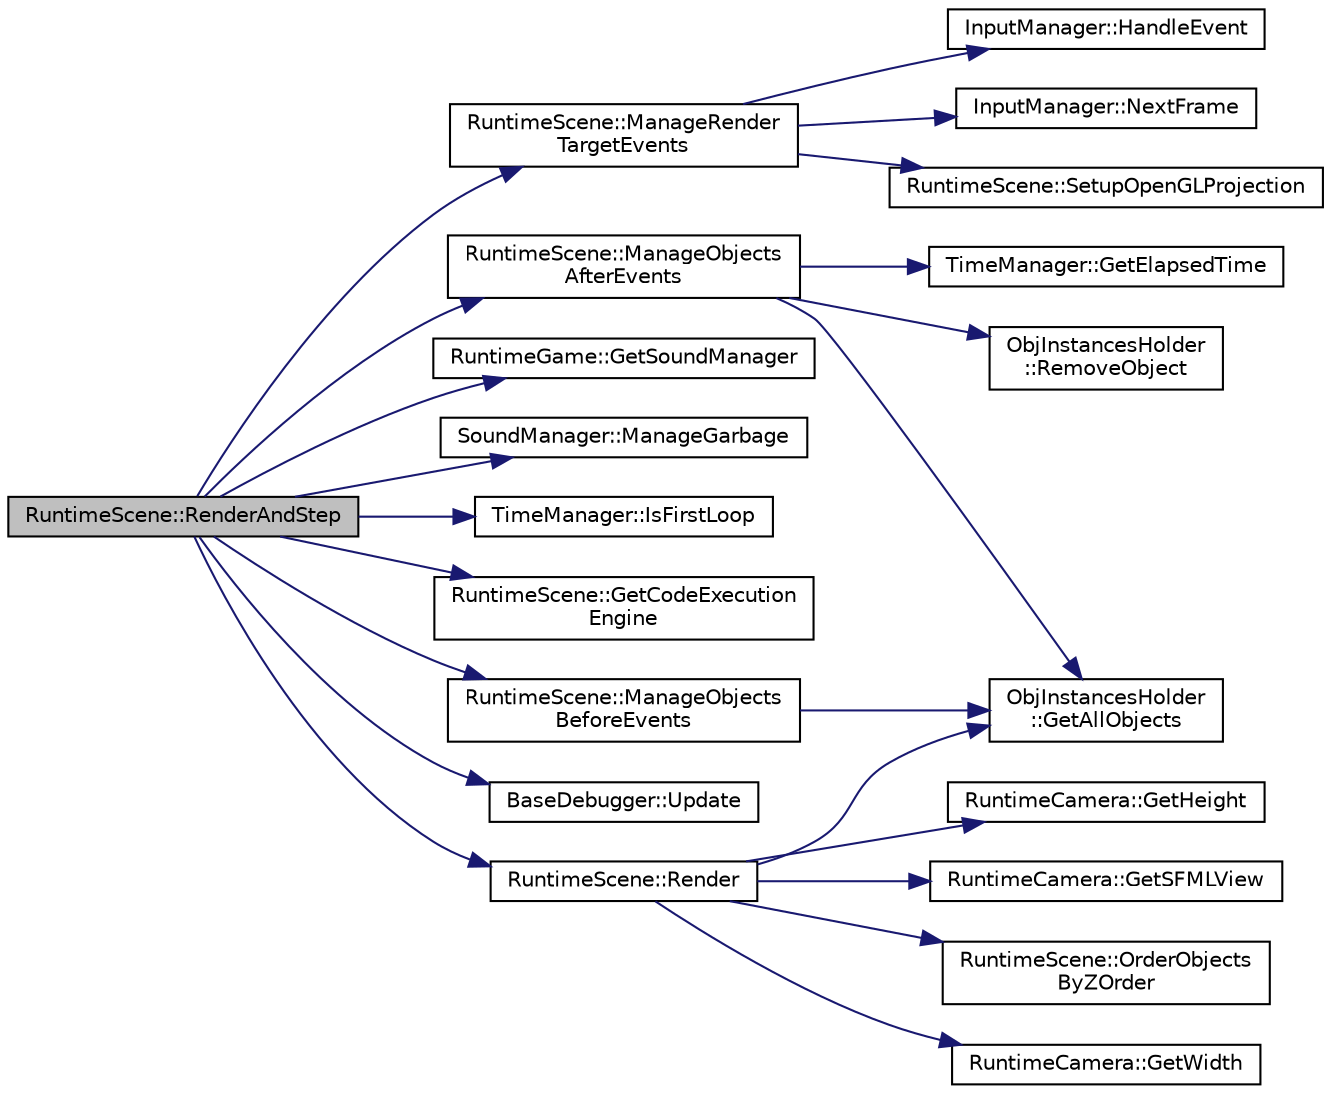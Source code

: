 digraph "RuntimeScene::RenderAndStep"
{
  edge [fontname="Helvetica",fontsize="10",labelfontname="Helvetica",labelfontsize="10"];
  node [fontname="Helvetica",fontsize="10",shape=record];
  rankdir="LR";
  Node1 [label="RuntimeScene::RenderAndStep",height=0.2,width=0.4,color="black", fillcolor="grey75", style="filled", fontcolor="black"];
  Node1 -> Node2 [color="midnightblue",fontsize="10",style="solid",fontname="Helvetica"];
  Node2 [label="RuntimeScene::ManageRender\lTargetEvents",height=0.2,width=0.4,color="black", fillcolor="white", style="filled",URL="$d7/d7f/class_runtime_scene.html#a2bfcda6922792be89dc66cb79e6f2afe",tooltip="Handle the events made on the scene&#39;s window. "];
  Node2 -> Node3 [color="midnightblue",fontsize="10",style="solid",fontname="Helvetica"];
  Node3 [label="InputManager::NextFrame",height=0.2,width=0.4,color="black", fillcolor="white", style="filled",URL="$df/dd1/class_input_manager.html#af3877f7a8bc52b937353d9d98892a809",tooltip="Call it when a new frame is rendered. "];
  Node2 -> Node4 [color="midnightblue",fontsize="10",style="solid",fontname="Helvetica"];
  Node4 [label="RuntimeScene::SetupOpenGLProjection",height=0.2,width=0.4,color="black", fillcolor="white", style="filled",URL="$d7/d7f/class_runtime_scene.html#a8d28a244555bbe468780c5013d0ccaa1",tooltip="Set the OpenGL projection according to the window size and OpenGL scene options. "];
  Node2 -> Node5 [color="midnightblue",fontsize="10",style="solid",fontname="Helvetica"];
  Node5 [label="InputManager::HandleEvent",height=0.2,width=0.4,color="black", fillcolor="white", style="filled",URL="$df/dd1/class_input_manager.html#addd6623569dc03500d25039800564703",tooltip="Handle a SFML event made on the window. "];
  Node1 -> Node6 [color="midnightblue",fontsize="10",style="solid",fontname="Helvetica"];
  Node6 [label="RuntimeScene::ManageObjects\lBeforeEvents",height=0.2,width=0.4,color="black", fillcolor="white", style="filled",URL="$d7/d7f/class_runtime_scene.html#ac5bc38170a0d7bf8162d0278d5bd3106",tooltip="To be called once during a step, to launch behaviors pre-events steps. "];
  Node6 -> Node7 [color="midnightblue",fontsize="10",style="solid",fontname="Helvetica"];
  Node7 [label="ObjInstancesHolder\l::GetAllObjects",height=0.2,width=0.4,color="black", fillcolor="white", style="filled",URL="$d3/de4/class_obj_instances_holder.html#a696fa5524e22453622c545f04b2fe804",tooltip="Get a list of all objects contained. "];
  Node1 -> Node8 [color="midnightblue",fontsize="10",style="solid",fontname="Helvetica"];
  Node8 [label="RuntimeGame::GetSoundManager",height=0.2,width=0.4,color="black", fillcolor="white", style="filled",URL="$d8/ddb/class_runtime_game.html#a0c6a930cf57c383cc49c8eae1a3e86d6"];
  Node1 -> Node9 [color="midnightblue",fontsize="10",style="solid",fontname="Helvetica"];
  Node9 [label="SoundManager::ManageGarbage",height=0.2,width=0.4,color="black", fillcolor="white", style="filled",URL="$d5/dd9/class_sound_manager.html#a9e1e814d3a132f76cdddaf6a29960e10"];
  Node1 -> Node10 [color="midnightblue",fontsize="10",style="solid",fontname="Helvetica"];
  Node10 [label="TimeManager::IsFirstLoop",height=0.2,width=0.4,color="black", fillcolor="white", style="filled",URL="$d9/d7f/class_time_manager.html#a415308060fe201e29e0139c05b4fc8a6",tooltip="Return true if Update was called only once (i.e: if the scene is rendering its first frame)..."];
  Node1 -> Node11 [color="midnightblue",fontsize="10",style="solid",fontname="Helvetica"];
  Node11 [label="RuntimeScene::GetCodeExecution\lEngine",height=0.2,width=0.4,color="black", fillcolor="white", style="filled",URL="$d7/d7f/class_runtime_scene.html#ad8e02f4e8f0b1d9629a33804355edf42",tooltip="Give access to the execution engine of the scene. Each scene has its own unique execution engine..."];
  Node1 -> Node12 [color="midnightblue",fontsize="10",style="solid",fontname="Helvetica"];
  Node12 [label="RuntimeScene::ManageObjects\lAfterEvents",height=0.2,width=0.4,color="black", fillcolor="white", style="filled",URL="$d7/d7f/class_runtime_scene.html#a00106cf58b657b510502161e560977b3",tooltip="To be called once during a step, to remove objects marked as deleted in events, and to update objects..."];
  Node12 -> Node7 [color="midnightblue",fontsize="10",style="solid",fontname="Helvetica"];
  Node12 -> Node13 [color="midnightblue",fontsize="10",style="solid",fontname="Helvetica"];
  Node13 [label="ObjInstancesHolder\l::RemoveObject",height=0.2,width=0.4,color="black", fillcolor="white", style="filled",URL="$d3/de4/class_obj_instances_holder.html#a95fa033dae7c4f09fd1272dd7b5e1ee3",tooltip="Remove an object. "];
  Node12 -> Node14 [color="midnightblue",fontsize="10",style="solid",fontname="Helvetica"];
  Node14 [label="TimeManager::GetElapsedTime",height=0.2,width=0.4,color="black", fillcolor="white", style="filled",URL="$d9/d7f/class_time_manager.html#ac5b3a1684ba4664db5be9c6feb6ae0fb",tooltip="Get elapsed time since last frame, in microseconds. "];
  Node1 -> Node15 [color="midnightblue",fontsize="10",style="solid",fontname="Helvetica"];
  Node15 [label="BaseDebugger::Update",height=0.2,width=0.4,color="black", fillcolor="white", style="filled",URL="$d2/dce/class_base_debugger.html#af73bbb249b9e34a403cb5b4eddc572b3"];
  Node1 -> Node16 [color="midnightblue",fontsize="10",style="solid",fontname="Helvetica"];
  Node16 [label="RuntimeScene::Render",height=0.2,width=0.4,color="black", fillcolor="white", style="filled",URL="$d7/d7f/class_runtime_scene.html#a94762e139b325609f870c3239a3e75c6",tooltip="Render a frame in the window. "];
  Node16 -> Node7 [color="midnightblue",fontsize="10",style="solid",fontname="Helvetica"];
  Node16 -> Node17 [color="midnightblue",fontsize="10",style="solid",fontname="Helvetica"];
  Node17 [label="RuntimeScene::OrderObjects\lByZOrder",height=0.2,width=0.4,color="black", fillcolor="white", style="filled",URL="$d7/d7f/class_runtime_scene.html#afda4af0cb7d266a4b8f13d160267c62c",tooltip="Order an object list according to object&#39;s Z coordinate. "];
  Node16 -> Node18 [color="midnightblue",fontsize="10",style="solid",fontname="Helvetica"];
  Node18 [label="RuntimeCamera::GetWidth",height=0.2,width=0.4,color="black", fillcolor="white", style="filled",URL="$d4/d47/class_runtime_camera.html#a87ff33b848444c07dc3f3ab38fe2eec0"];
  Node16 -> Node19 [color="midnightblue",fontsize="10",style="solid",fontname="Helvetica"];
  Node19 [label="RuntimeCamera::GetHeight",height=0.2,width=0.4,color="black", fillcolor="white", style="filled",URL="$d4/d47/class_runtime_camera.html#a357165cc8447f7153a4deab60437d0a5"];
  Node16 -> Node20 [color="midnightblue",fontsize="10",style="solid",fontname="Helvetica"];
  Node20 [label="RuntimeCamera::GetSFMLView",height=0.2,width=0.4,color="black", fillcolor="white", style="filled",URL="$d4/d47/class_runtime_camera.html#afe64393c6deb05ecf0851dd4100aa9e8"];
}
